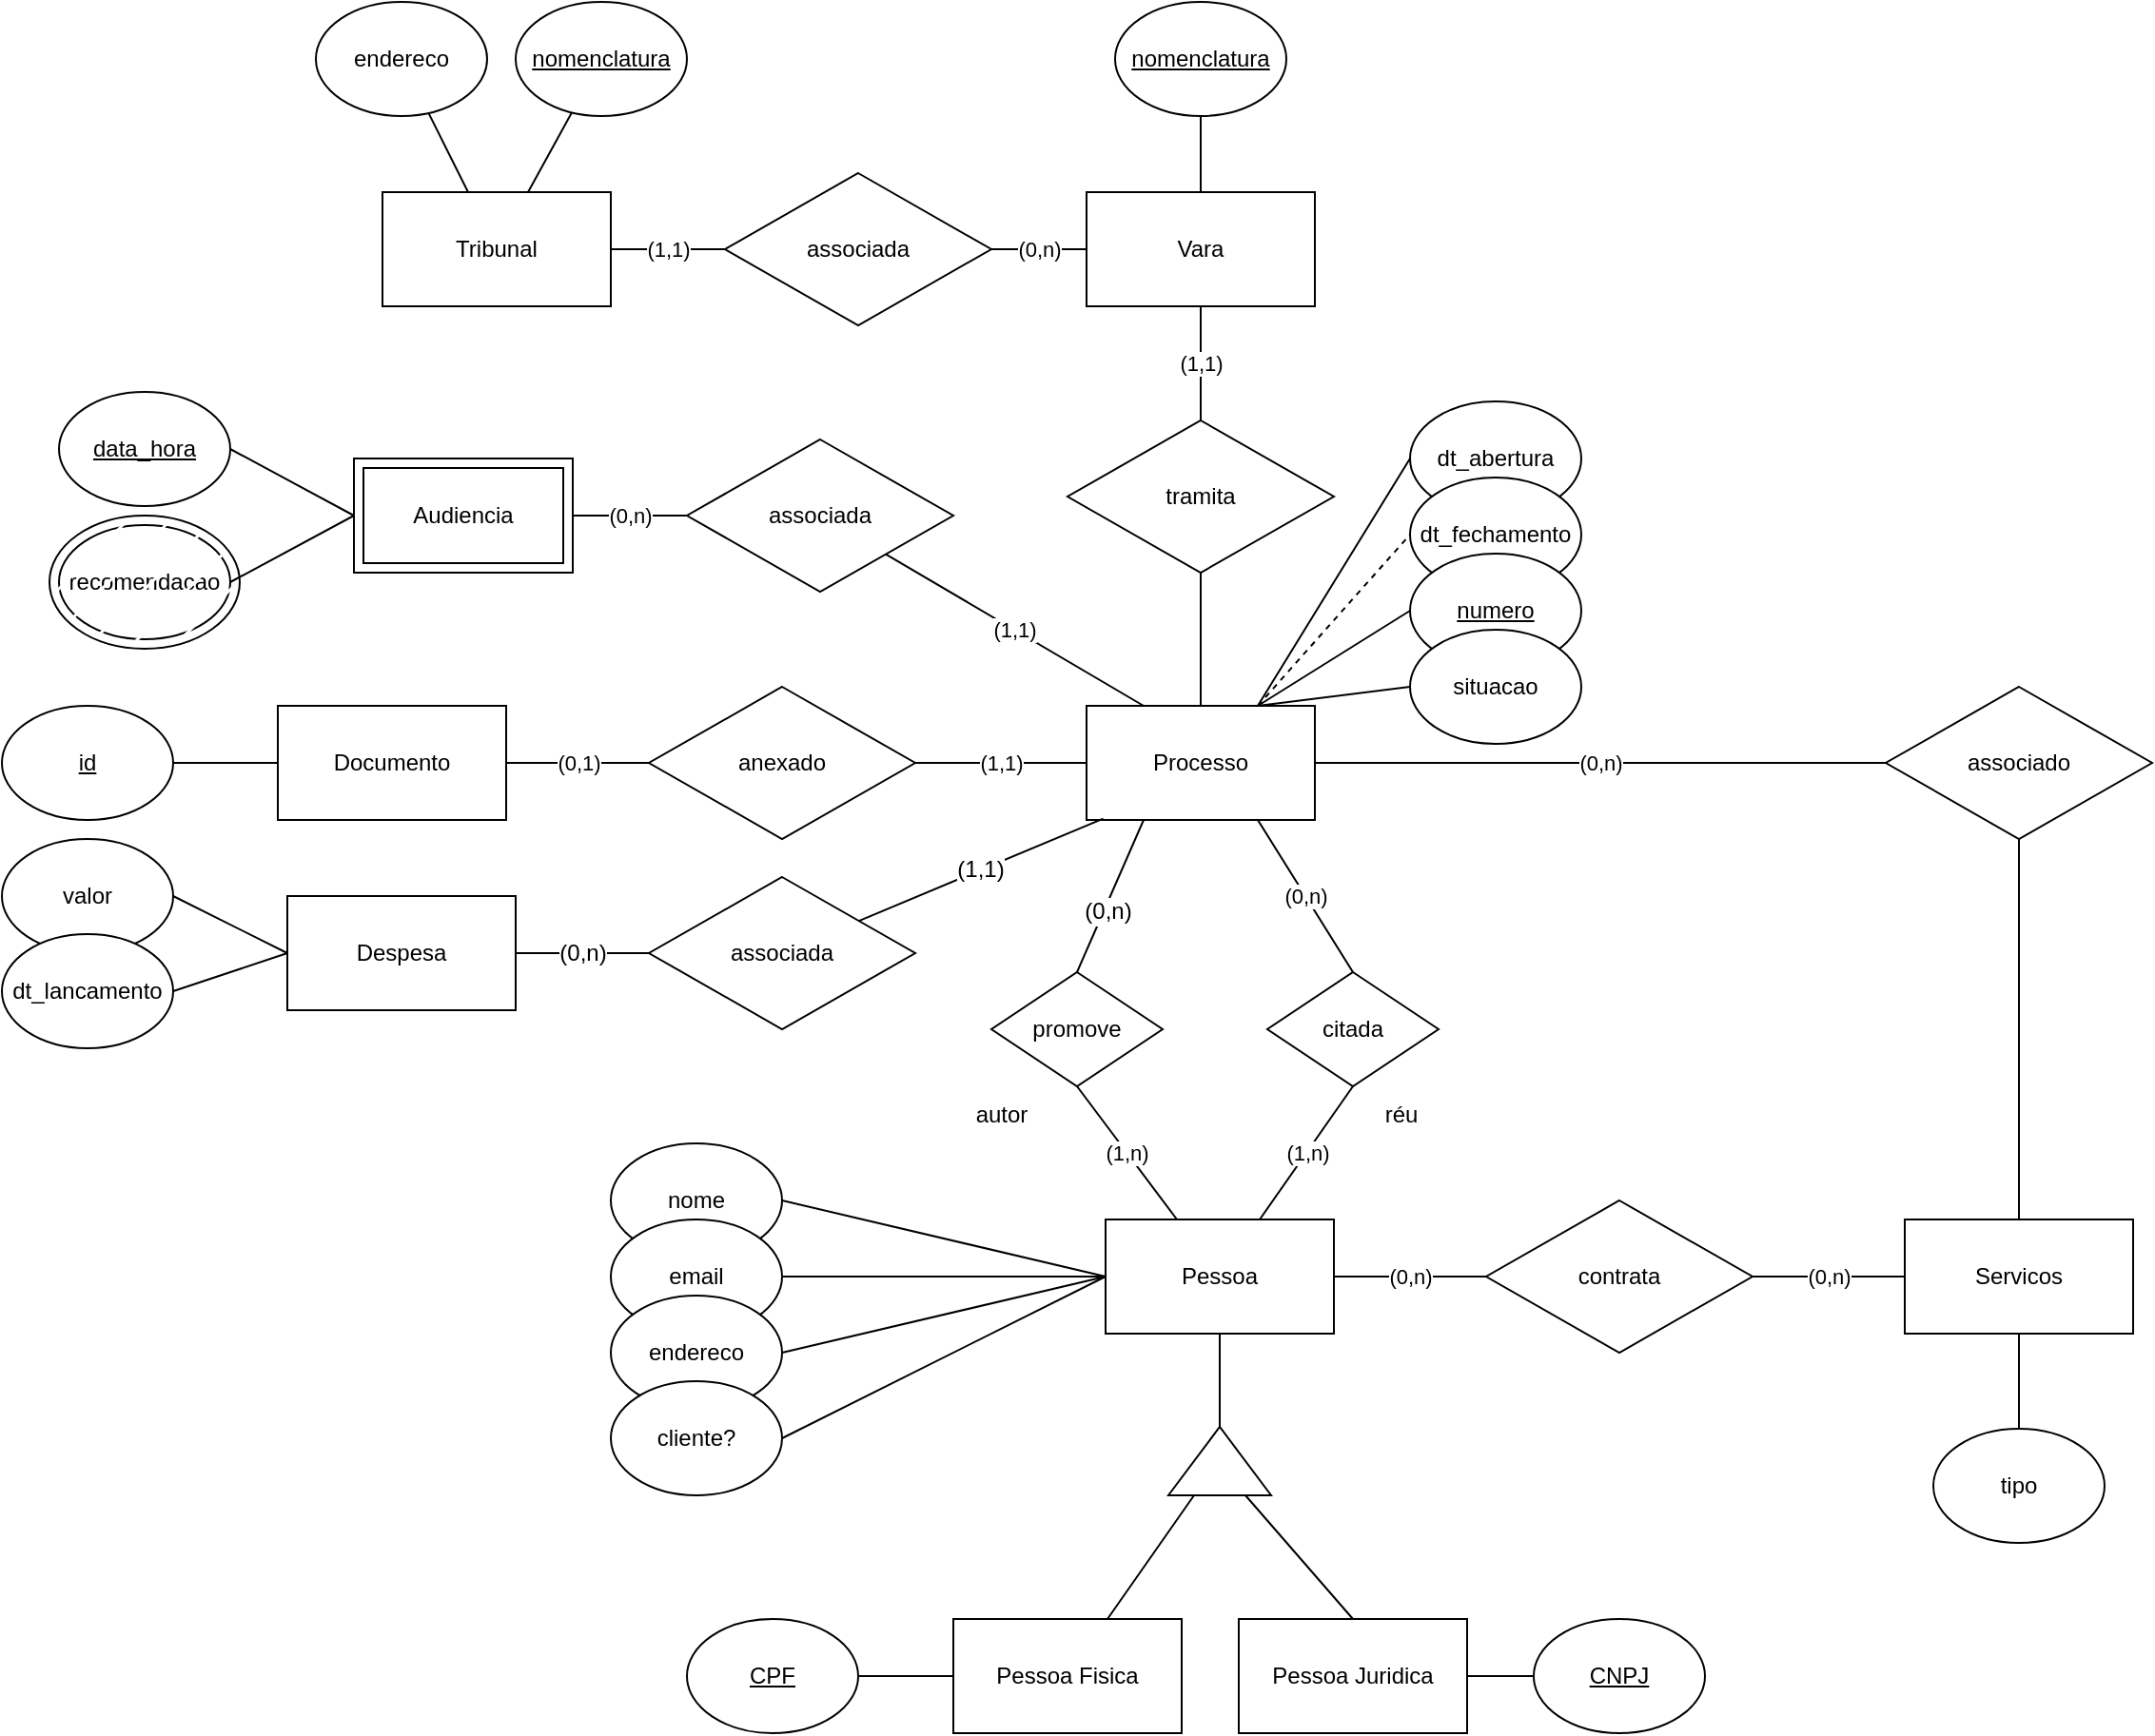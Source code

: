 <mxfile version="20.5.3" type="github">
  <diagram id="K0ar7Cwse-SMh7XNLmQT" name="Página-1">
    <mxGraphModel dx="1618" dy="934" grid="1" gridSize="10" guides="1" tooltips="1" connect="1" arrows="1" fold="1" page="0" pageScale="1" pageWidth="1600" pageHeight="1200" math="0" shadow="0">
      <root>
        <mxCell id="0" />
        <mxCell id="1" parent="0" />
        <mxCell id="tJY3ev-YgHuVydlI8XcM-3" style="edgeStyle=orthogonalEdgeStyle;rounded=0;orthogonalLoop=1;jettySize=auto;html=1;entryX=1;entryY=0.5;entryDx=0;entryDy=0;strokeColor=none;endArrow=none;endFill=0;" edge="1" parent="1" source="tJY3ev-YgHuVydlI8XcM-1" target="tJY3ev-YgHuVydlI8XcM-2">
          <mxGeometry relative="1" as="geometry" />
        </mxCell>
        <mxCell id="tJY3ev-YgHuVydlI8XcM-4" style="edgeStyle=orthogonalEdgeStyle;rounded=0;orthogonalLoop=1;jettySize=auto;html=1;endArrow=none;endFill=0;" edge="1" parent="1" source="tJY3ev-YgHuVydlI8XcM-1" target="tJY3ev-YgHuVydlI8XcM-2">
          <mxGeometry relative="1" as="geometry" />
        </mxCell>
        <mxCell id="tJY3ev-YgHuVydlI8XcM-11" value="(0,n)" style="edgeStyle=none;rounded=0;orthogonalLoop=1;jettySize=auto;html=1;exitX=1;exitY=0.5;exitDx=0;exitDy=0;entryX=0;entryY=0.5;entryDx=0;entryDy=0;endArrow=none;endFill=0;" edge="1" parent="1" source="tJY3ev-YgHuVydlI8XcM-1" target="tJY3ev-YgHuVydlI8XcM-9">
          <mxGeometry relative="1" as="geometry" />
        </mxCell>
        <mxCell id="tJY3ev-YgHuVydlI8XcM-99" style="edgeStyle=none;rounded=0;orthogonalLoop=1;jettySize=auto;html=1;exitX=0;exitY=0.5;exitDx=0;exitDy=0;entryX=1;entryY=0.5;entryDx=0;entryDy=0;fontFamily=Helvetica;fontSize=12;fontColor=default;endArrow=none;endFill=0;" edge="1" parent="1" source="tJY3ev-YgHuVydlI8XcM-1" target="tJY3ev-YgHuVydlI8XcM-32">
          <mxGeometry relative="1" as="geometry" />
        </mxCell>
        <mxCell id="tJY3ev-YgHuVydlI8XcM-100" style="edgeStyle=none;rounded=0;orthogonalLoop=1;jettySize=auto;html=1;exitX=0;exitY=0.5;exitDx=0;exitDy=0;entryX=1;entryY=0.5;entryDx=0;entryDy=0;fontFamily=Helvetica;fontSize=12;fontColor=default;endArrow=none;endFill=0;" edge="1" parent="1" source="tJY3ev-YgHuVydlI8XcM-1" target="tJY3ev-YgHuVydlI8XcM-33">
          <mxGeometry relative="1" as="geometry" />
        </mxCell>
        <mxCell id="tJY3ev-YgHuVydlI8XcM-101" style="edgeStyle=none;rounded=0;orthogonalLoop=1;jettySize=auto;html=1;exitX=0;exitY=0.5;exitDx=0;exitDy=0;entryX=1;entryY=0.5;entryDx=0;entryDy=0;fontFamily=Helvetica;fontSize=12;fontColor=default;endArrow=none;endFill=0;" edge="1" parent="1" source="tJY3ev-YgHuVydlI8XcM-1" target="tJY3ev-YgHuVydlI8XcM-34">
          <mxGeometry relative="1" as="geometry" />
        </mxCell>
        <mxCell id="tJY3ev-YgHuVydlI8XcM-102" style="edgeStyle=none;rounded=0;orthogonalLoop=1;jettySize=auto;html=1;exitX=0;exitY=0.5;exitDx=0;exitDy=0;entryX=1;entryY=0.5;entryDx=0;entryDy=0;fontFamily=Helvetica;fontSize=12;fontColor=default;endArrow=none;endFill=0;" edge="1" parent="1" source="tJY3ev-YgHuVydlI8XcM-1" target="tJY3ev-YgHuVydlI8XcM-98">
          <mxGeometry relative="1" as="geometry" />
        </mxCell>
        <mxCell id="tJY3ev-YgHuVydlI8XcM-1" value="Pessoa" style="rounded=0;whiteSpace=wrap;html=1;" vertex="1" parent="1">
          <mxGeometry x="815" y="785" width="120" height="60" as="geometry" />
        </mxCell>
        <mxCell id="tJY3ev-YgHuVydlI8XcM-2" value="" style="triangle;whiteSpace=wrap;html=1;rotation=-90;" vertex="1" parent="1">
          <mxGeometry x="857" y="885" width="36" height="54" as="geometry" />
        </mxCell>
        <mxCell id="tJY3ev-YgHuVydlI8XcM-7" style="edgeStyle=none;rounded=0;orthogonalLoop=1;jettySize=auto;html=1;entryX=0;entryY=0.25;entryDx=0;entryDy=0;endArrow=none;endFill=0;" edge="1" parent="1" source="tJY3ev-YgHuVydlI8XcM-5" target="tJY3ev-YgHuVydlI8XcM-2">
          <mxGeometry relative="1" as="geometry" />
        </mxCell>
        <mxCell id="tJY3ev-YgHuVydlI8XcM-5" value="Pessoa Fisica" style="rounded=0;whiteSpace=wrap;html=1;" vertex="1" parent="1">
          <mxGeometry x="735" y="995" width="120" height="60" as="geometry" />
        </mxCell>
        <mxCell id="tJY3ev-YgHuVydlI8XcM-8" style="edgeStyle=none;rounded=0;orthogonalLoop=1;jettySize=auto;html=1;exitX=0.5;exitY=0;exitDx=0;exitDy=0;entryX=0;entryY=0.75;entryDx=0;entryDy=0;endArrow=none;endFill=0;" edge="1" parent="1" source="tJY3ev-YgHuVydlI8XcM-6" target="tJY3ev-YgHuVydlI8XcM-2">
          <mxGeometry relative="1" as="geometry" />
        </mxCell>
        <mxCell id="tJY3ev-YgHuVydlI8XcM-6" value="Pessoa Juridica" style="rounded=0;whiteSpace=wrap;html=1;" vertex="1" parent="1">
          <mxGeometry x="885" y="995" width="120" height="60" as="geometry" />
        </mxCell>
        <mxCell id="tJY3ev-YgHuVydlI8XcM-12" value="(0,n)" style="edgeStyle=none;rounded=0;orthogonalLoop=1;jettySize=auto;html=1;endArrow=none;endFill=0;" edge="1" parent="1" source="tJY3ev-YgHuVydlI8XcM-9" target="tJY3ev-YgHuVydlI8XcM-10">
          <mxGeometry relative="1" as="geometry" />
        </mxCell>
        <mxCell id="tJY3ev-YgHuVydlI8XcM-9" value="contrata" style="rhombus;whiteSpace=wrap;html=1;" vertex="1" parent="1">
          <mxGeometry x="1015" y="775" width="140" height="80" as="geometry" />
        </mxCell>
        <mxCell id="tJY3ev-YgHuVydlI8XcM-10" value="Servicos" style="rounded=0;whiteSpace=wrap;html=1;" vertex="1" parent="1">
          <mxGeometry x="1235" y="785" width="120" height="60" as="geometry" />
        </mxCell>
        <mxCell id="tJY3ev-YgHuVydlI8XcM-14" style="edgeStyle=none;rounded=0;orthogonalLoop=1;jettySize=auto;html=1;exitX=0.5;exitY=0;exitDx=0;exitDy=0;entryX=0.5;entryY=1;entryDx=0;entryDy=0;endArrow=none;endFill=0;" edge="1" parent="1" source="tJY3ev-YgHuVydlI8XcM-13" target="tJY3ev-YgHuVydlI8XcM-10">
          <mxGeometry relative="1" as="geometry" />
        </mxCell>
        <mxCell id="tJY3ev-YgHuVydlI8XcM-13" value="tipo" style="ellipse;whiteSpace=wrap;html=1;" vertex="1" parent="1">
          <mxGeometry x="1250" y="895" width="90" height="60" as="geometry" />
        </mxCell>
        <mxCell id="tJY3ev-YgHuVydlI8XcM-16" style="edgeStyle=none;rounded=0;orthogonalLoop=1;jettySize=auto;html=1;endArrow=none;endFill=0;" edge="1" parent="1" source="tJY3ev-YgHuVydlI8XcM-15" target="tJY3ev-YgHuVydlI8XcM-10">
          <mxGeometry relative="1" as="geometry" />
        </mxCell>
        <mxCell id="tJY3ev-YgHuVydlI8XcM-18" value="(0,n)" style="edgeStyle=none;rounded=0;orthogonalLoop=1;jettySize=auto;html=1;endArrow=none;endFill=0;" edge="1" parent="1" source="tJY3ev-YgHuVydlI8XcM-15" target="tJY3ev-YgHuVydlI8XcM-17">
          <mxGeometry relative="1" as="geometry">
            <Array as="points" />
          </mxGeometry>
        </mxCell>
        <mxCell id="tJY3ev-YgHuVydlI8XcM-15" value="associado" style="rhombus;whiteSpace=wrap;html=1;" vertex="1" parent="1">
          <mxGeometry x="1225" y="505" width="140" height="80" as="geometry" />
        </mxCell>
        <mxCell id="tJY3ev-YgHuVydlI8XcM-49" value="(1,1)" style="edgeStyle=none;rounded=0;orthogonalLoop=1;jettySize=auto;html=1;exitX=0;exitY=0.5;exitDx=0;exitDy=0;entryX=1;entryY=0.5;entryDx=0;entryDy=0;endArrow=none;endFill=0;" edge="1" parent="1" source="tJY3ev-YgHuVydlI8XcM-17" target="tJY3ev-YgHuVydlI8XcM-48">
          <mxGeometry relative="1" as="geometry" />
        </mxCell>
        <mxCell id="tJY3ev-YgHuVydlI8XcM-73" style="edgeStyle=none;rounded=0;orthogonalLoop=1;jettySize=auto;html=1;exitX=0.75;exitY=0;exitDx=0;exitDy=0;entryX=0;entryY=0.5;entryDx=0;entryDy=0;endArrow=none;endFill=0;dashed=1;" edge="1" parent="1" source="tJY3ev-YgHuVydlI8XcM-17" target="tJY3ev-YgHuVydlI8XcM-67">
          <mxGeometry relative="1" as="geometry" />
        </mxCell>
        <mxCell id="tJY3ev-YgHuVydlI8XcM-74" style="edgeStyle=none;rounded=0;orthogonalLoop=1;jettySize=auto;html=1;exitX=0.75;exitY=0;exitDx=0;exitDy=0;entryX=0;entryY=0.5;entryDx=0;entryDy=0;endArrow=none;endFill=0;" edge="1" parent="1" source="tJY3ev-YgHuVydlI8XcM-17" target="tJY3ev-YgHuVydlI8XcM-68">
          <mxGeometry relative="1" as="geometry" />
        </mxCell>
        <mxCell id="tJY3ev-YgHuVydlI8XcM-75" style="edgeStyle=none;rounded=0;orthogonalLoop=1;jettySize=auto;html=1;exitX=0.75;exitY=0;exitDx=0;exitDy=0;entryX=0;entryY=0.5;entryDx=0;entryDy=0;endArrow=none;endFill=0;" edge="1" parent="1" source="tJY3ev-YgHuVydlI8XcM-17" target="tJY3ev-YgHuVydlI8XcM-69">
          <mxGeometry relative="1" as="geometry" />
        </mxCell>
        <mxCell id="tJY3ev-YgHuVydlI8XcM-78" value="(1,1)" style="edgeStyle=none;rounded=0;orthogonalLoop=1;jettySize=auto;html=1;exitX=0.25;exitY=0;exitDx=0;exitDy=0;endArrow=none;endFill=0;" edge="1" parent="1" source="tJY3ev-YgHuVydlI8XcM-17" target="tJY3ev-YgHuVydlI8XcM-77">
          <mxGeometry relative="1" as="geometry" />
        </mxCell>
        <mxCell id="tJY3ev-YgHuVydlI8XcM-17" value="Processo" style="rounded=0;whiteSpace=wrap;html=1;" vertex="1" parent="1">
          <mxGeometry x="805" y="515" width="120" height="60" as="geometry" />
        </mxCell>
        <mxCell id="tJY3ev-YgHuVydlI8XcM-29" value="(0,n)" style="edgeStyle=none;rounded=0;orthogonalLoop=1;jettySize=auto;html=1;exitX=0.5;exitY=0;exitDx=0;exitDy=0;entryX=0.75;entryY=1;entryDx=0;entryDy=0;endArrow=none;endFill=0;" edge="1" parent="1" source="tJY3ev-YgHuVydlI8XcM-21" target="tJY3ev-YgHuVydlI8XcM-17">
          <mxGeometry relative="1" as="geometry" />
        </mxCell>
        <mxCell id="tJY3ev-YgHuVydlI8XcM-31" value="(1,n)" style="edgeStyle=none;rounded=0;orthogonalLoop=1;jettySize=auto;html=1;exitX=0.5;exitY=1;exitDx=0;exitDy=0;endArrow=none;endFill=0;" edge="1" parent="1" source="tJY3ev-YgHuVydlI8XcM-21" target="tJY3ev-YgHuVydlI8XcM-1">
          <mxGeometry relative="1" as="geometry" />
        </mxCell>
        <mxCell id="tJY3ev-YgHuVydlI8XcM-21" value="citada" style="rhombus;whiteSpace=wrap;html=1;" vertex="1" parent="1">
          <mxGeometry x="900" y="655" width="90" height="60" as="geometry" />
        </mxCell>
        <mxCell id="tJY3ev-YgHuVydlI8XcM-28" style="edgeStyle=none;rounded=0;orthogonalLoop=1;jettySize=auto;html=1;exitX=0.5;exitY=0;exitDx=0;exitDy=0;entryX=0.25;entryY=1;entryDx=0;entryDy=0;endArrow=none;endFill=0;" edge="1" parent="1" source="tJY3ev-YgHuVydlI8XcM-23" target="tJY3ev-YgHuVydlI8XcM-17">
          <mxGeometry relative="1" as="geometry" />
        </mxCell>
        <mxCell id="i169hF5lUZLok6S_Cm58-1" value="(0,n)" style="edgeLabel;html=1;align=center;verticalAlign=middle;resizable=0;points=[];fontSize=12;fontFamily=Helvetica;fontColor=default;" vertex="1" connectable="0" parent="tJY3ev-YgHuVydlI8XcM-28">
          <mxGeometry x="-0.17" y="-1" relative="1" as="geometry">
            <mxPoint as="offset" />
          </mxGeometry>
        </mxCell>
        <mxCell id="tJY3ev-YgHuVydlI8XcM-30" value="(1,n)" style="edgeStyle=none;rounded=0;orthogonalLoop=1;jettySize=auto;html=1;exitX=0.5;exitY=1;exitDx=0;exitDy=0;endArrow=none;endFill=0;" edge="1" parent="1" source="tJY3ev-YgHuVydlI8XcM-23" target="tJY3ev-YgHuVydlI8XcM-1">
          <mxGeometry relative="1" as="geometry" />
        </mxCell>
        <mxCell id="tJY3ev-YgHuVydlI8XcM-23" value="promove" style="rhombus;whiteSpace=wrap;html=1;" vertex="1" parent="1">
          <mxGeometry x="755" y="655" width="90" height="60" as="geometry" />
        </mxCell>
        <mxCell id="tJY3ev-YgHuVydlI8XcM-24" value="autor" style="text;html=1;resizable=0;autosize=1;align=center;verticalAlign=middle;points=[];fillColor=none;strokeColor=none;rounded=0;" vertex="1" parent="1">
          <mxGeometry x="735" y="715" width="50" height="30" as="geometry" />
        </mxCell>
        <mxCell id="tJY3ev-YgHuVydlI8XcM-25" value="réu" style="text;html=1;resizable=0;autosize=1;align=center;verticalAlign=middle;points=[];fillColor=none;strokeColor=none;rounded=0;" vertex="1" parent="1">
          <mxGeometry x="950" y="715" width="40" height="30" as="geometry" />
        </mxCell>
        <mxCell id="tJY3ev-YgHuVydlI8XcM-32" value="nome" style="ellipse;whiteSpace=wrap;html=1;" vertex="1" parent="1">
          <mxGeometry x="555" y="745" width="90" height="60" as="geometry" />
        </mxCell>
        <mxCell id="tJY3ev-YgHuVydlI8XcM-33" value="email" style="ellipse;whiteSpace=wrap;html=1;" vertex="1" parent="1">
          <mxGeometry x="555" y="785" width="90" height="60" as="geometry" />
        </mxCell>
        <mxCell id="tJY3ev-YgHuVydlI8XcM-34" value="endereco" style="ellipse;whiteSpace=wrap;html=1;" vertex="1" parent="1">
          <mxGeometry x="555" y="825" width="90" height="60" as="geometry" />
        </mxCell>
        <mxCell id="tJY3ev-YgHuVydlI8XcM-46" style="edgeStyle=none;rounded=0;orthogonalLoop=1;jettySize=auto;html=1;endArrow=none;endFill=0;" edge="1" parent="1" source="tJY3ev-YgHuVydlI8XcM-44" target="tJY3ev-YgHuVydlI8XcM-5">
          <mxGeometry relative="1" as="geometry" />
        </mxCell>
        <mxCell id="tJY3ev-YgHuVydlI8XcM-44" value="&lt;u&gt;CPF&lt;/u&gt;" style="ellipse;whiteSpace=wrap;html=1;" vertex="1" parent="1">
          <mxGeometry x="595" y="995" width="90" height="60" as="geometry" />
        </mxCell>
        <mxCell id="tJY3ev-YgHuVydlI8XcM-47" style="edgeStyle=none;rounded=0;orthogonalLoop=1;jettySize=auto;html=1;endArrow=none;endFill=0;" edge="1" parent="1" source="tJY3ev-YgHuVydlI8XcM-45" target="tJY3ev-YgHuVydlI8XcM-6">
          <mxGeometry relative="1" as="geometry" />
        </mxCell>
        <mxCell id="tJY3ev-YgHuVydlI8XcM-45" value="&lt;u&gt;CNPJ&lt;/u&gt;" style="ellipse;whiteSpace=wrap;html=1;" vertex="1" parent="1">
          <mxGeometry x="1040" y="995" width="90" height="60" as="geometry" />
        </mxCell>
        <mxCell id="tJY3ev-YgHuVydlI8XcM-51" value="(0,1)" style="edgeStyle=none;rounded=0;orthogonalLoop=1;jettySize=auto;html=1;exitX=0;exitY=0.5;exitDx=0;exitDy=0;endArrow=none;endFill=0;" edge="1" parent="1" source="tJY3ev-YgHuVydlI8XcM-48" target="i169hF5lUZLok6S_Cm58-5">
          <mxGeometry relative="1" as="geometry">
            <mxPoint x="500" y="545" as="targetPoint" />
            <Array as="points">
              <mxPoint x="545" y="545" />
            </Array>
          </mxGeometry>
        </mxCell>
        <mxCell id="tJY3ev-YgHuVydlI8XcM-48" value="anexado" style="rhombus;whiteSpace=wrap;html=1;" vertex="1" parent="1">
          <mxGeometry x="575" y="505" width="140" height="80" as="geometry" />
        </mxCell>
        <mxCell id="tJY3ev-YgHuVydlI8XcM-53" style="edgeStyle=none;rounded=0;orthogonalLoop=1;jettySize=auto;html=1;exitX=0.5;exitY=1;exitDx=0;exitDy=0;entryX=0.5;entryY=0;entryDx=0;entryDy=0;endArrow=none;endFill=0;" edge="1" parent="1" source="tJY3ev-YgHuVydlI8XcM-52" target="tJY3ev-YgHuVydlI8XcM-17">
          <mxGeometry relative="1" as="geometry" />
        </mxCell>
        <mxCell id="tJY3ev-YgHuVydlI8XcM-55" value="(1,1)" style="edgeStyle=none;rounded=0;orthogonalLoop=1;jettySize=auto;html=1;exitX=0.5;exitY=0;exitDx=0;exitDy=0;entryX=0.5;entryY=1;entryDx=0;entryDy=0;endArrow=none;endFill=0;" edge="1" parent="1" source="tJY3ev-YgHuVydlI8XcM-52" target="tJY3ev-YgHuVydlI8XcM-54">
          <mxGeometry relative="1" as="geometry" />
        </mxCell>
        <mxCell id="tJY3ev-YgHuVydlI8XcM-52" value="tramita" style="rhombus;whiteSpace=wrap;html=1;" vertex="1" parent="1">
          <mxGeometry x="795" y="365" width="140" height="80" as="geometry" />
        </mxCell>
        <mxCell id="tJY3ev-YgHuVydlI8XcM-58" value="(0,n)" style="edgeStyle=none;rounded=0;orthogonalLoop=1;jettySize=auto;html=1;endArrow=none;endFill=0;" edge="1" parent="1" source="tJY3ev-YgHuVydlI8XcM-54" target="tJY3ev-YgHuVydlI8XcM-56">
          <mxGeometry relative="1" as="geometry" />
        </mxCell>
        <mxCell id="tJY3ev-YgHuVydlI8XcM-54" value="Vara" style="rounded=0;whiteSpace=wrap;html=1;" vertex="1" parent="1">
          <mxGeometry x="805" y="245" width="120" height="60" as="geometry" />
        </mxCell>
        <mxCell id="tJY3ev-YgHuVydlI8XcM-59" value="(1,1)" style="edgeStyle=none;rounded=0;orthogonalLoop=1;jettySize=auto;html=1;exitX=0;exitY=0.5;exitDx=0;exitDy=0;entryX=1;entryY=0.5;entryDx=0;entryDy=0;endArrow=none;endFill=0;" edge="1" parent="1" source="tJY3ev-YgHuVydlI8XcM-56" target="tJY3ev-YgHuVydlI8XcM-57">
          <mxGeometry relative="1" as="geometry" />
        </mxCell>
        <mxCell id="tJY3ev-YgHuVydlI8XcM-56" value="associada" style="rhombus;whiteSpace=wrap;html=1;" vertex="1" parent="1">
          <mxGeometry x="615" y="235" width="140" height="80" as="geometry" />
        </mxCell>
        <mxCell id="tJY3ev-YgHuVydlI8XcM-57" value="Tribunal" style="rounded=0;whiteSpace=wrap;html=1;" vertex="1" parent="1">
          <mxGeometry x="435" y="245" width="120" height="60" as="geometry" />
        </mxCell>
        <mxCell id="tJY3ev-YgHuVydlI8XcM-61" style="edgeStyle=none;rounded=0;orthogonalLoop=1;jettySize=auto;html=1;entryX=0.5;entryY=0;entryDx=0;entryDy=0;endArrow=none;endFill=0;" edge="1" parent="1" source="tJY3ev-YgHuVydlI8XcM-60" target="tJY3ev-YgHuVydlI8XcM-54">
          <mxGeometry relative="1" as="geometry" />
        </mxCell>
        <mxCell id="tJY3ev-YgHuVydlI8XcM-60" value="&lt;u&gt;nomenclatura&lt;/u&gt;" style="ellipse;whiteSpace=wrap;html=1;" vertex="1" parent="1">
          <mxGeometry x="820" y="145" width="90" height="60" as="geometry" />
        </mxCell>
        <mxCell id="tJY3ev-YgHuVydlI8XcM-65" style="edgeStyle=none;rounded=0;orthogonalLoop=1;jettySize=auto;html=1;endArrow=none;endFill=0;" edge="1" parent="1" source="tJY3ev-YgHuVydlI8XcM-62" target="tJY3ev-YgHuVydlI8XcM-57">
          <mxGeometry relative="1" as="geometry" />
        </mxCell>
        <mxCell id="tJY3ev-YgHuVydlI8XcM-62" value="endereco" style="ellipse;whiteSpace=wrap;html=1;" vertex="1" parent="1">
          <mxGeometry x="400" y="145" width="90" height="60" as="geometry" />
        </mxCell>
        <mxCell id="tJY3ev-YgHuVydlI8XcM-64" style="edgeStyle=none;rounded=0;orthogonalLoop=1;jettySize=auto;html=1;endArrow=none;endFill=0;" edge="1" parent="1" source="tJY3ev-YgHuVydlI8XcM-63" target="tJY3ev-YgHuVydlI8XcM-57">
          <mxGeometry relative="1" as="geometry" />
        </mxCell>
        <mxCell id="tJY3ev-YgHuVydlI8XcM-63" value="&lt;u&gt;nomenclatura&lt;/u&gt;" style="ellipse;whiteSpace=wrap;html=1;" vertex="1" parent="1">
          <mxGeometry x="505" y="145" width="90" height="60" as="geometry" />
        </mxCell>
        <mxCell id="tJY3ev-YgHuVydlI8XcM-70" style="edgeStyle=none;rounded=0;orthogonalLoop=1;jettySize=auto;html=1;exitX=0;exitY=0.5;exitDx=0;exitDy=0;entryX=0.75;entryY=0;entryDx=0;entryDy=0;endArrow=none;endFill=0;" edge="1" parent="1" source="tJY3ev-YgHuVydlI8XcM-66" target="tJY3ev-YgHuVydlI8XcM-17">
          <mxGeometry relative="1" as="geometry" />
        </mxCell>
        <mxCell id="tJY3ev-YgHuVydlI8XcM-66" value="dt_abertura" style="ellipse;whiteSpace=wrap;html=1;" vertex="1" parent="1">
          <mxGeometry x="975" y="355" width="90" height="60" as="geometry" />
        </mxCell>
        <mxCell id="tJY3ev-YgHuVydlI8XcM-67" value="dt_fechamento" style="ellipse;whiteSpace=wrap;html=1;" vertex="1" parent="1">
          <mxGeometry x="975" y="395" width="90" height="60" as="geometry" />
        </mxCell>
        <mxCell id="tJY3ev-YgHuVydlI8XcM-68" value="&lt;u&gt;numero&lt;/u&gt;" style="ellipse;whiteSpace=wrap;html=1;" vertex="1" parent="1">
          <mxGeometry x="975" y="435" width="90" height="60" as="geometry" />
        </mxCell>
        <mxCell id="tJY3ev-YgHuVydlI8XcM-69" value="situacao" style="ellipse;whiteSpace=wrap;html=1;" vertex="1" parent="1">
          <mxGeometry x="975" y="475" width="90" height="60" as="geometry" />
        </mxCell>
        <mxCell id="tJY3ev-YgHuVydlI8XcM-85" style="edgeStyle=none;rounded=0;orthogonalLoop=1;jettySize=auto;html=1;exitX=0;exitY=0.5;exitDx=0;exitDy=0;entryX=1;entryY=0.5;entryDx=0;entryDy=0;fontFamily=Helvetica;fontSize=12;fontColor=default;endArrow=none;endFill=0;" edge="1" parent="1" source="i169hF5lUZLok6S_Cm58-3" target="tJY3ev-YgHuVydlI8XcM-81">
          <mxGeometry relative="1" as="geometry">
            <mxPoint x="415" y="415" as="sourcePoint" />
          </mxGeometry>
        </mxCell>
        <mxCell id="tJY3ev-YgHuVydlI8XcM-79" value="(0,n)" style="edgeStyle=none;rounded=0;orthogonalLoop=1;jettySize=auto;html=1;exitX=0;exitY=0.5;exitDx=0;exitDy=0;endArrow=none;endFill=0;" edge="1" parent="1" source="tJY3ev-YgHuVydlI8XcM-77" target="i169hF5lUZLok6S_Cm58-3">
          <mxGeometry relative="1" as="geometry">
            <mxPoint x="535" y="415" as="targetPoint" />
          </mxGeometry>
        </mxCell>
        <mxCell id="tJY3ev-YgHuVydlI8XcM-77" value="associada" style="rhombus;whiteSpace=wrap;html=1;" vertex="1" parent="1">
          <mxGeometry x="595" y="375" width="140" height="80" as="geometry" />
        </mxCell>
        <mxCell id="tJY3ev-YgHuVydlI8XcM-82" style="edgeStyle=none;rounded=0;orthogonalLoop=1;jettySize=auto;html=1;exitX=1;exitY=0.5;exitDx=0;exitDy=0;entryX=0;entryY=0.5;entryDx=0;entryDy=0;fontFamily=Helvetica;fontSize=12;fontColor=default;endArrow=none;endFill=0;" edge="1" parent="1" source="tJY3ev-YgHuVydlI8XcM-80" target="i169hF5lUZLok6S_Cm58-3">
          <mxGeometry relative="1" as="geometry">
            <mxPoint x="415" y="415" as="targetPoint" />
          </mxGeometry>
        </mxCell>
        <mxCell id="tJY3ev-YgHuVydlI8XcM-80" value="&lt;u&gt;data_hora&lt;/u&gt;" style="ellipse;whiteSpace=wrap;html=1;" vertex="1" parent="1">
          <mxGeometry x="265" y="350" width="90" height="60" as="geometry" />
        </mxCell>
        <mxCell id="tJY3ev-YgHuVydlI8XcM-81" value="recomendacao" style="ellipse;whiteSpace=wrap;html=1;" vertex="1" parent="1">
          <mxGeometry x="265" y="420" width="90" height="60" as="geometry" />
        </mxCell>
        <mxCell id="tJY3ev-YgHuVydlI8XcM-86" value="" style="ellipse;whiteSpace=wrap;html=1;fillStyle=hatch;" vertex="1" parent="1">
          <mxGeometry x="260" y="415" width="100" height="70" as="geometry" />
        </mxCell>
        <mxCell id="tJY3ev-YgHuVydlI8XcM-88" value="(1,1)" style="edgeStyle=none;rounded=0;orthogonalLoop=1;jettySize=auto;html=1;entryX=0.073;entryY=0.988;entryDx=0;entryDy=0;entryPerimeter=0;fontFamily=Helvetica;fontSize=12;fontColor=default;endArrow=none;endFill=0;" edge="1" parent="1" source="tJY3ev-YgHuVydlI8XcM-87" target="tJY3ev-YgHuVydlI8XcM-17">
          <mxGeometry relative="1" as="geometry" />
        </mxCell>
        <mxCell id="tJY3ev-YgHuVydlI8XcM-87" value="associada" style="rhombus;whiteSpace=wrap;html=1;" vertex="1" parent="1">
          <mxGeometry x="575" y="605" width="140" height="80" as="geometry" />
        </mxCell>
        <mxCell id="tJY3ev-YgHuVydlI8XcM-90" value="(0,n)" style="edgeStyle=none;rounded=0;orthogonalLoop=1;jettySize=auto;html=1;exitX=1;exitY=0.5;exitDx=0;exitDy=0;entryX=0;entryY=0.5;entryDx=0;entryDy=0;fontFamily=Helvetica;fontSize=12;fontColor=default;endArrow=none;endFill=0;" edge="1" parent="1" source="tJY3ev-YgHuVydlI8XcM-89" target="tJY3ev-YgHuVydlI8XcM-87">
          <mxGeometry relative="1" as="geometry" />
        </mxCell>
        <mxCell id="tJY3ev-YgHuVydlI8XcM-96" style="edgeStyle=none;rounded=0;orthogonalLoop=1;jettySize=auto;html=1;exitX=0;exitY=0.5;exitDx=0;exitDy=0;entryX=1;entryY=0.5;entryDx=0;entryDy=0;fontFamily=Helvetica;fontSize=12;fontColor=default;endArrow=none;endFill=0;" edge="1" parent="1" source="tJY3ev-YgHuVydlI8XcM-89" target="tJY3ev-YgHuVydlI8XcM-92">
          <mxGeometry relative="1" as="geometry" />
        </mxCell>
        <mxCell id="tJY3ev-YgHuVydlI8XcM-97" style="edgeStyle=none;rounded=0;orthogonalLoop=1;jettySize=auto;html=1;exitX=0;exitY=0.5;exitDx=0;exitDy=0;entryX=1;entryY=0.5;entryDx=0;entryDy=0;fontFamily=Helvetica;fontSize=12;fontColor=default;endArrow=none;endFill=0;" edge="1" parent="1" source="tJY3ev-YgHuVydlI8XcM-89" target="tJY3ev-YgHuVydlI8XcM-94">
          <mxGeometry relative="1" as="geometry" />
        </mxCell>
        <mxCell id="tJY3ev-YgHuVydlI8XcM-89" value="Despesa" style="rounded=0;whiteSpace=wrap;html=1;" vertex="1" parent="1">
          <mxGeometry x="385" y="615" width="120" height="60" as="geometry" />
        </mxCell>
        <mxCell id="tJY3ev-YgHuVydlI8XcM-92" value="valor" style="ellipse;whiteSpace=wrap;html=1;" vertex="1" parent="1">
          <mxGeometry x="235" y="585" width="90" height="60" as="geometry" />
        </mxCell>
        <mxCell id="tJY3ev-YgHuVydlI8XcM-94" value="dt_lancamento" style="ellipse;whiteSpace=wrap;html=1;" vertex="1" parent="1">
          <mxGeometry x="235" y="635" width="90" height="60" as="geometry" />
        </mxCell>
        <mxCell id="tJY3ev-YgHuVydlI8XcM-98" value="cliente?" style="ellipse;whiteSpace=wrap;html=1;" vertex="1" parent="1">
          <mxGeometry x="555" y="870" width="90" height="60" as="geometry" />
        </mxCell>
        <mxCell id="i169hF5lUZLok6S_Cm58-3" value="Audiencia" style="shape=ext;margin=3;double=1;whiteSpace=wrap;html=1;align=center;strokeColor=default;fontFamily=Helvetica;fontSize=12;fontColor=default;fillColor=default;" vertex="1" parent="1">
          <mxGeometry x="420" y="385" width="115" height="60" as="geometry" />
        </mxCell>
        <mxCell id="i169hF5lUZLok6S_Cm58-5" value="Documento" style="rounded=0;whiteSpace=wrap;html=1;" vertex="1" parent="1">
          <mxGeometry x="380" y="515" width="120" height="60" as="geometry" />
        </mxCell>
        <mxCell id="i169hF5lUZLok6S_Cm58-7" style="edgeStyle=none;rounded=0;orthogonalLoop=1;jettySize=auto;html=1;exitX=1;exitY=0.5;exitDx=0;exitDy=0;fontFamily=Helvetica;fontSize=12;fontColor=default;endArrow=none;endFill=0;" edge="1" parent="1" source="i169hF5lUZLok6S_Cm58-6" target="i169hF5lUZLok6S_Cm58-5">
          <mxGeometry relative="1" as="geometry" />
        </mxCell>
        <mxCell id="i169hF5lUZLok6S_Cm58-6" value="&lt;u&gt;id&lt;/u&gt;" style="ellipse;whiteSpace=wrap;html=1;" vertex="1" parent="1">
          <mxGeometry x="235" y="515" width="90" height="60" as="geometry" />
        </mxCell>
      </root>
    </mxGraphModel>
  </diagram>
</mxfile>
